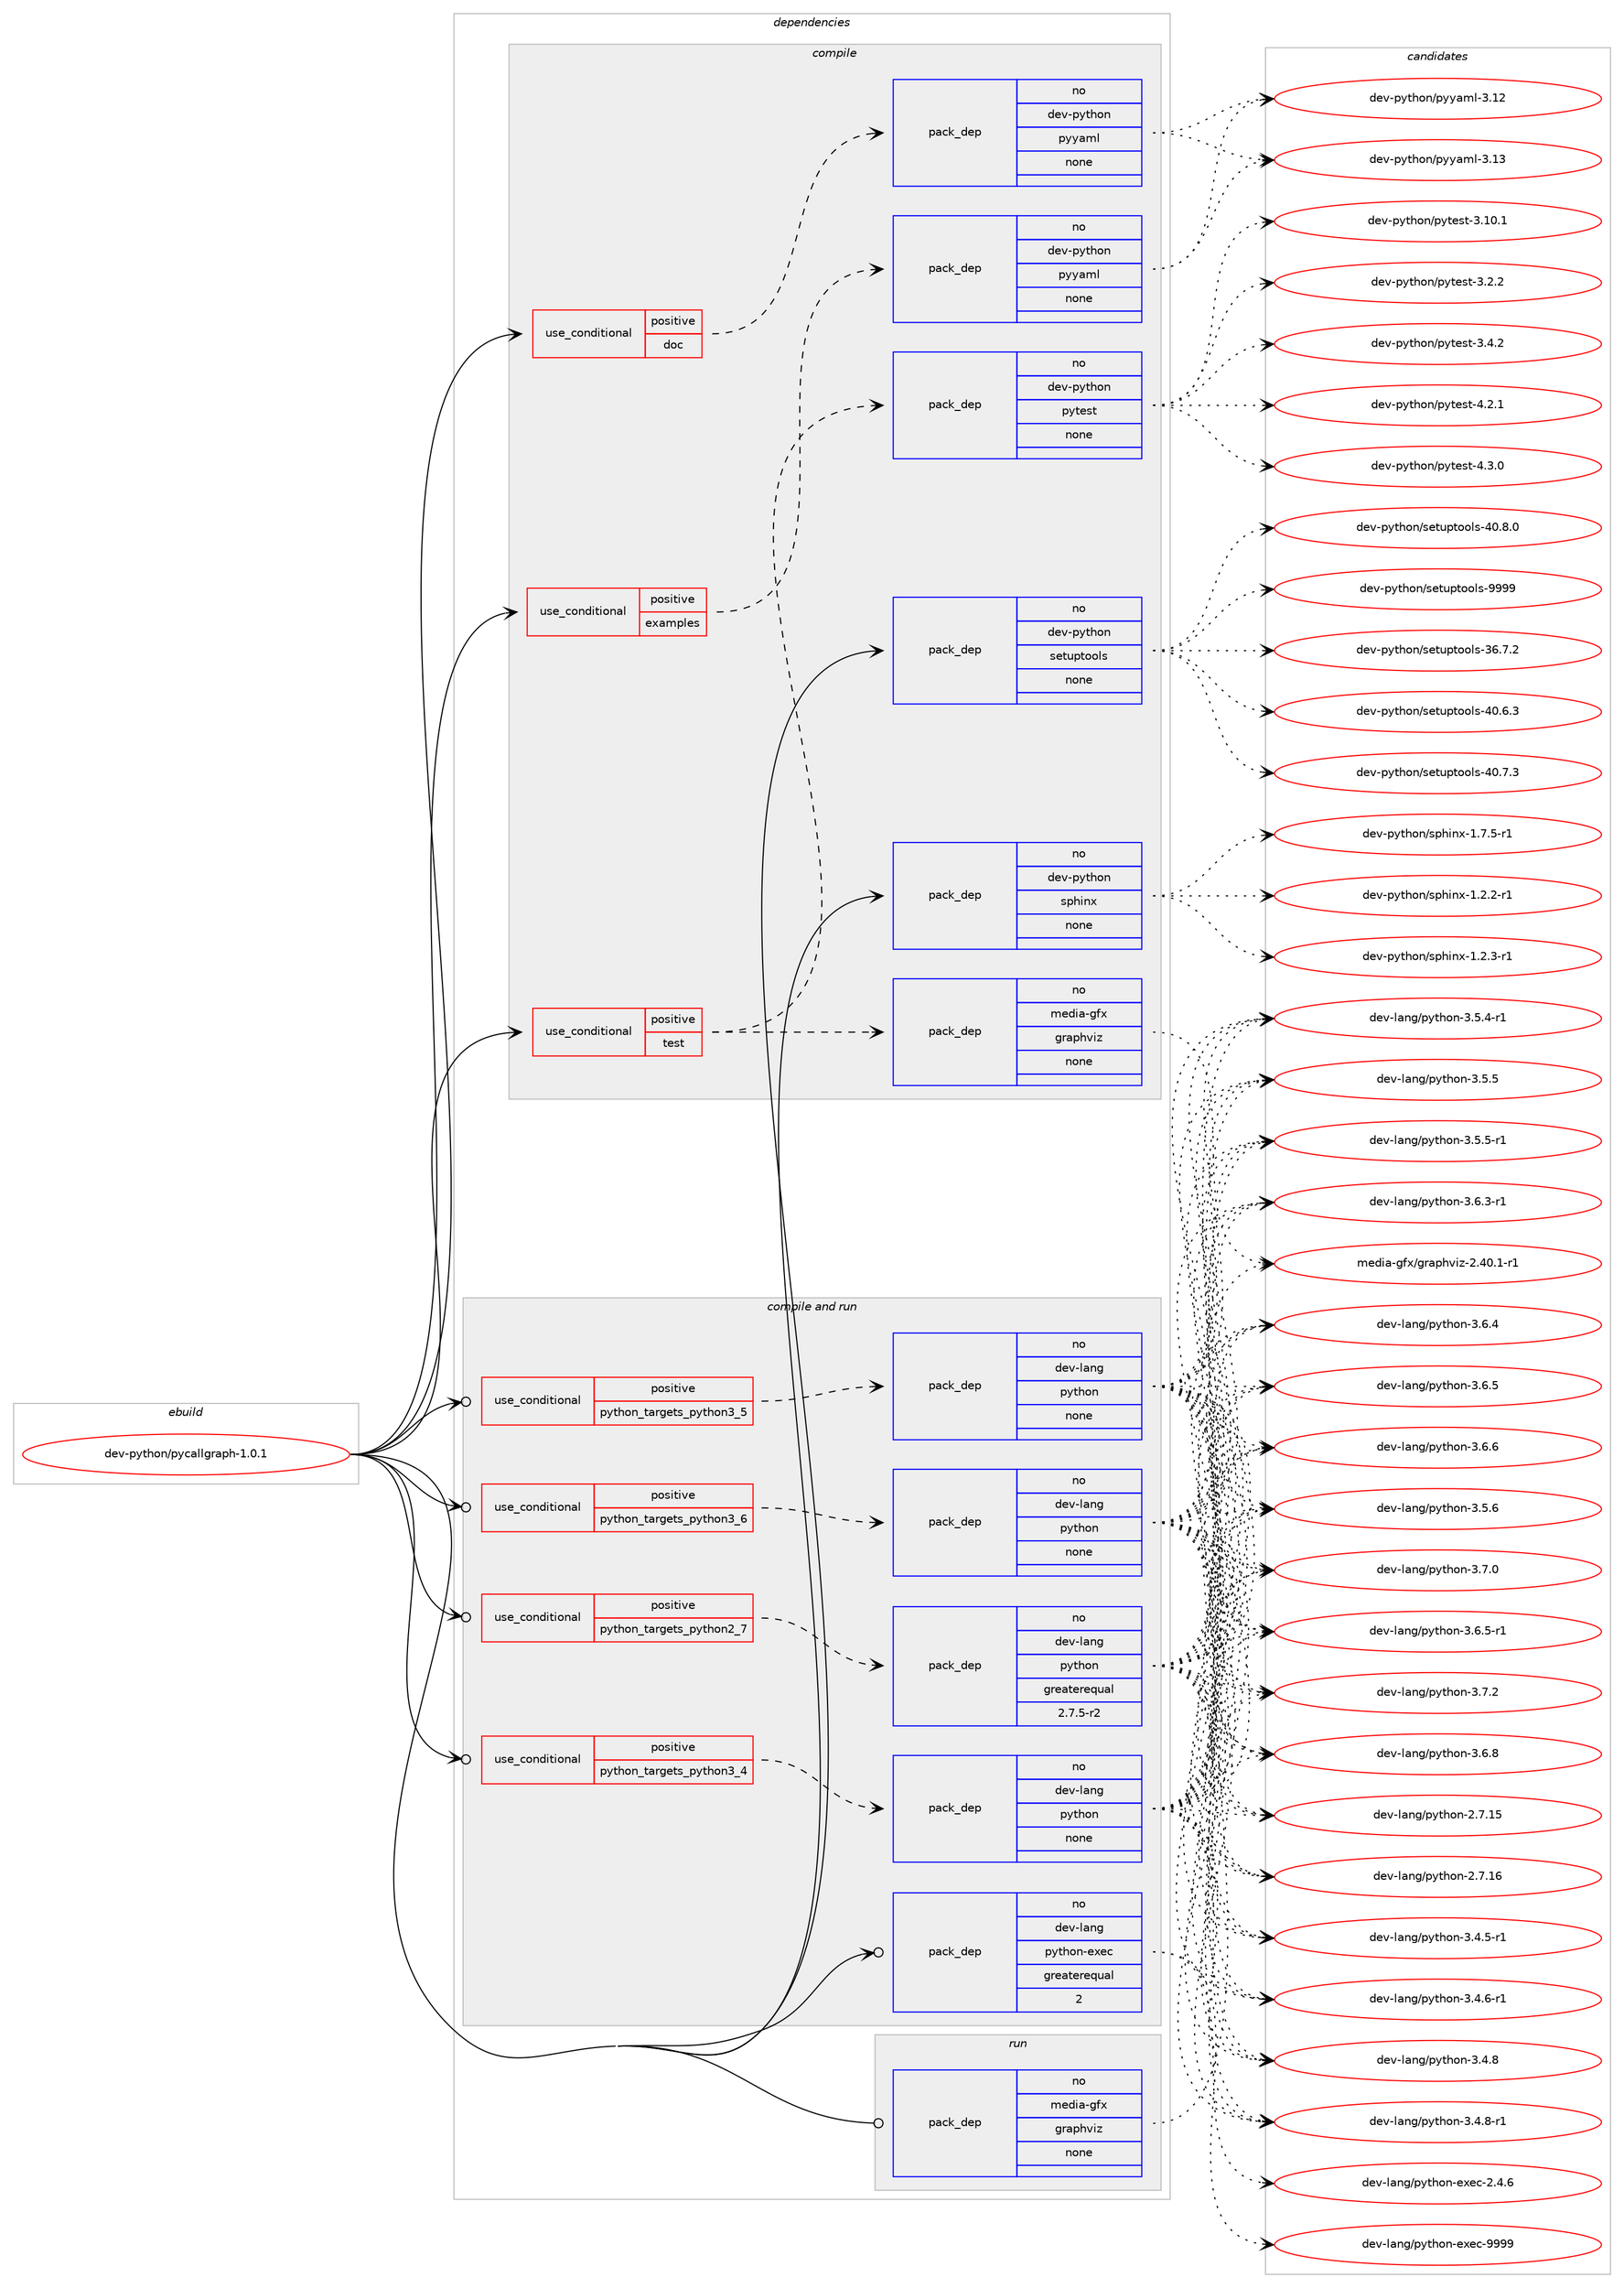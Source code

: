 digraph prolog {

# *************
# Graph options
# *************

newrank=true;
concentrate=true;
compound=true;
graph [rankdir=LR,fontname=Helvetica,fontsize=10,ranksep=1.5];#, ranksep=2.5, nodesep=0.2];
edge  [arrowhead=vee];
node  [fontname=Helvetica,fontsize=10];

# **********
# The ebuild
# **********

subgraph cluster_leftcol {
color=gray;
rank=same;
label=<<i>ebuild</i>>;
id [label="dev-python/pycallgraph-1.0.1", color=red, width=4, href="../dev-python/pycallgraph-1.0.1.svg"];
}

# ****************
# The dependencies
# ****************

subgraph cluster_midcol {
color=gray;
label=<<i>dependencies</i>>;
subgraph cluster_compile {
fillcolor="#eeeeee";
style=filled;
label=<<i>compile</i>>;
subgraph cond380317 {
dependency1427916 [label=<<TABLE BORDER="0" CELLBORDER="1" CELLSPACING="0" CELLPADDING="4"><TR><TD ROWSPAN="3" CELLPADDING="10">use_conditional</TD></TR><TR><TD>positive</TD></TR><TR><TD>doc</TD></TR></TABLE>>, shape=none, color=red];
subgraph pack1024285 {
dependency1427917 [label=<<TABLE BORDER="0" CELLBORDER="1" CELLSPACING="0" CELLPADDING="4" WIDTH="220"><TR><TD ROWSPAN="6" CELLPADDING="30">pack_dep</TD></TR><TR><TD WIDTH="110">no</TD></TR><TR><TD>dev-python</TD></TR><TR><TD>pyyaml</TD></TR><TR><TD>none</TD></TR><TR><TD></TD></TR></TABLE>>, shape=none, color=blue];
}
dependency1427916:e -> dependency1427917:w [weight=20,style="dashed",arrowhead="vee"];
}
id:e -> dependency1427916:w [weight=20,style="solid",arrowhead="vee"];
subgraph cond380318 {
dependency1427918 [label=<<TABLE BORDER="0" CELLBORDER="1" CELLSPACING="0" CELLPADDING="4"><TR><TD ROWSPAN="3" CELLPADDING="10">use_conditional</TD></TR><TR><TD>positive</TD></TR><TR><TD>examples</TD></TR></TABLE>>, shape=none, color=red];
subgraph pack1024286 {
dependency1427919 [label=<<TABLE BORDER="0" CELLBORDER="1" CELLSPACING="0" CELLPADDING="4" WIDTH="220"><TR><TD ROWSPAN="6" CELLPADDING="30">pack_dep</TD></TR><TR><TD WIDTH="110">no</TD></TR><TR><TD>dev-python</TD></TR><TR><TD>pyyaml</TD></TR><TR><TD>none</TD></TR><TR><TD></TD></TR></TABLE>>, shape=none, color=blue];
}
dependency1427918:e -> dependency1427919:w [weight=20,style="dashed",arrowhead="vee"];
}
id:e -> dependency1427918:w [weight=20,style="solid",arrowhead="vee"];
subgraph cond380319 {
dependency1427920 [label=<<TABLE BORDER="0" CELLBORDER="1" CELLSPACING="0" CELLPADDING="4"><TR><TD ROWSPAN="3" CELLPADDING="10">use_conditional</TD></TR><TR><TD>positive</TD></TR><TR><TD>test</TD></TR></TABLE>>, shape=none, color=red];
subgraph pack1024287 {
dependency1427921 [label=<<TABLE BORDER="0" CELLBORDER="1" CELLSPACING="0" CELLPADDING="4" WIDTH="220"><TR><TD ROWSPAN="6" CELLPADDING="30">pack_dep</TD></TR><TR><TD WIDTH="110">no</TD></TR><TR><TD>media-gfx</TD></TR><TR><TD>graphviz</TD></TR><TR><TD>none</TD></TR><TR><TD></TD></TR></TABLE>>, shape=none, color=blue];
}
dependency1427920:e -> dependency1427921:w [weight=20,style="dashed",arrowhead="vee"];
subgraph pack1024288 {
dependency1427922 [label=<<TABLE BORDER="0" CELLBORDER="1" CELLSPACING="0" CELLPADDING="4" WIDTH="220"><TR><TD ROWSPAN="6" CELLPADDING="30">pack_dep</TD></TR><TR><TD WIDTH="110">no</TD></TR><TR><TD>dev-python</TD></TR><TR><TD>pytest</TD></TR><TR><TD>none</TD></TR><TR><TD></TD></TR></TABLE>>, shape=none, color=blue];
}
dependency1427920:e -> dependency1427922:w [weight=20,style="dashed",arrowhead="vee"];
}
id:e -> dependency1427920:w [weight=20,style="solid",arrowhead="vee"];
subgraph pack1024289 {
dependency1427923 [label=<<TABLE BORDER="0" CELLBORDER="1" CELLSPACING="0" CELLPADDING="4" WIDTH="220"><TR><TD ROWSPAN="6" CELLPADDING="30">pack_dep</TD></TR><TR><TD WIDTH="110">no</TD></TR><TR><TD>dev-python</TD></TR><TR><TD>setuptools</TD></TR><TR><TD>none</TD></TR><TR><TD></TD></TR></TABLE>>, shape=none, color=blue];
}
id:e -> dependency1427923:w [weight=20,style="solid",arrowhead="vee"];
subgraph pack1024290 {
dependency1427924 [label=<<TABLE BORDER="0" CELLBORDER="1" CELLSPACING="0" CELLPADDING="4" WIDTH="220"><TR><TD ROWSPAN="6" CELLPADDING="30">pack_dep</TD></TR><TR><TD WIDTH="110">no</TD></TR><TR><TD>dev-python</TD></TR><TR><TD>sphinx</TD></TR><TR><TD>none</TD></TR><TR><TD></TD></TR></TABLE>>, shape=none, color=blue];
}
id:e -> dependency1427924:w [weight=20,style="solid",arrowhead="vee"];
}
subgraph cluster_compileandrun {
fillcolor="#eeeeee";
style=filled;
label=<<i>compile and run</i>>;
subgraph cond380320 {
dependency1427925 [label=<<TABLE BORDER="0" CELLBORDER="1" CELLSPACING="0" CELLPADDING="4"><TR><TD ROWSPAN="3" CELLPADDING="10">use_conditional</TD></TR><TR><TD>positive</TD></TR><TR><TD>python_targets_python2_7</TD></TR></TABLE>>, shape=none, color=red];
subgraph pack1024291 {
dependency1427926 [label=<<TABLE BORDER="0" CELLBORDER="1" CELLSPACING="0" CELLPADDING="4" WIDTH="220"><TR><TD ROWSPAN="6" CELLPADDING="30">pack_dep</TD></TR><TR><TD WIDTH="110">no</TD></TR><TR><TD>dev-lang</TD></TR><TR><TD>python</TD></TR><TR><TD>greaterequal</TD></TR><TR><TD>2.7.5-r2</TD></TR></TABLE>>, shape=none, color=blue];
}
dependency1427925:e -> dependency1427926:w [weight=20,style="dashed",arrowhead="vee"];
}
id:e -> dependency1427925:w [weight=20,style="solid",arrowhead="odotvee"];
subgraph cond380321 {
dependency1427927 [label=<<TABLE BORDER="0" CELLBORDER="1" CELLSPACING="0" CELLPADDING="4"><TR><TD ROWSPAN="3" CELLPADDING="10">use_conditional</TD></TR><TR><TD>positive</TD></TR><TR><TD>python_targets_python3_4</TD></TR></TABLE>>, shape=none, color=red];
subgraph pack1024292 {
dependency1427928 [label=<<TABLE BORDER="0" CELLBORDER="1" CELLSPACING="0" CELLPADDING="4" WIDTH="220"><TR><TD ROWSPAN="6" CELLPADDING="30">pack_dep</TD></TR><TR><TD WIDTH="110">no</TD></TR><TR><TD>dev-lang</TD></TR><TR><TD>python</TD></TR><TR><TD>none</TD></TR><TR><TD></TD></TR></TABLE>>, shape=none, color=blue];
}
dependency1427927:e -> dependency1427928:w [weight=20,style="dashed",arrowhead="vee"];
}
id:e -> dependency1427927:w [weight=20,style="solid",arrowhead="odotvee"];
subgraph cond380322 {
dependency1427929 [label=<<TABLE BORDER="0" CELLBORDER="1" CELLSPACING="0" CELLPADDING="4"><TR><TD ROWSPAN="3" CELLPADDING="10">use_conditional</TD></TR><TR><TD>positive</TD></TR><TR><TD>python_targets_python3_5</TD></TR></TABLE>>, shape=none, color=red];
subgraph pack1024293 {
dependency1427930 [label=<<TABLE BORDER="0" CELLBORDER="1" CELLSPACING="0" CELLPADDING="4" WIDTH="220"><TR><TD ROWSPAN="6" CELLPADDING="30">pack_dep</TD></TR><TR><TD WIDTH="110">no</TD></TR><TR><TD>dev-lang</TD></TR><TR><TD>python</TD></TR><TR><TD>none</TD></TR><TR><TD></TD></TR></TABLE>>, shape=none, color=blue];
}
dependency1427929:e -> dependency1427930:w [weight=20,style="dashed",arrowhead="vee"];
}
id:e -> dependency1427929:w [weight=20,style="solid",arrowhead="odotvee"];
subgraph cond380323 {
dependency1427931 [label=<<TABLE BORDER="0" CELLBORDER="1" CELLSPACING="0" CELLPADDING="4"><TR><TD ROWSPAN="3" CELLPADDING="10">use_conditional</TD></TR><TR><TD>positive</TD></TR><TR><TD>python_targets_python3_6</TD></TR></TABLE>>, shape=none, color=red];
subgraph pack1024294 {
dependency1427932 [label=<<TABLE BORDER="0" CELLBORDER="1" CELLSPACING="0" CELLPADDING="4" WIDTH="220"><TR><TD ROWSPAN="6" CELLPADDING="30">pack_dep</TD></TR><TR><TD WIDTH="110">no</TD></TR><TR><TD>dev-lang</TD></TR><TR><TD>python</TD></TR><TR><TD>none</TD></TR><TR><TD></TD></TR></TABLE>>, shape=none, color=blue];
}
dependency1427931:e -> dependency1427932:w [weight=20,style="dashed",arrowhead="vee"];
}
id:e -> dependency1427931:w [weight=20,style="solid",arrowhead="odotvee"];
subgraph pack1024295 {
dependency1427933 [label=<<TABLE BORDER="0" CELLBORDER="1" CELLSPACING="0" CELLPADDING="4" WIDTH="220"><TR><TD ROWSPAN="6" CELLPADDING="30">pack_dep</TD></TR><TR><TD WIDTH="110">no</TD></TR><TR><TD>dev-lang</TD></TR><TR><TD>python-exec</TD></TR><TR><TD>greaterequal</TD></TR><TR><TD>2</TD></TR></TABLE>>, shape=none, color=blue];
}
id:e -> dependency1427933:w [weight=20,style="solid",arrowhead="odotvee"];
}
subgraph cluster_run {
fillcolor="#eeeeee";
style=filled;
label=<<i>run</i>>;
subgraph pack1024296 {
dependency1427934 [label=<<TABLE BORDER="0" CELLBORDER="1" CELLSPACING="0" CELLPADDING="4" WIDTH="220"><TR><TD ROWSPAN="6" CELLPADDING="30">pack_dep</TD></TR><TR><TD WIDTH="110">no</TD></TR><TR><TD>media-gfx</TD></TR><TR><TD>graphviz</TD></TR><TR><TD>none</TD></TR><TR><TD></TD></TR></TABLE>>, shape=none, color=blue];
}
id:e -> dependency1427934:w [weight=20,style="solid",arrowhead="odot"];
}
}

# **************
# The candidates
# **************

subgraph cluster_choices {
rank=same;
color=gray;
label=<<i>candidates</i>>;

subgraph choice1024285 {
color=black;
nodesep=1;
choice1001011184511212111610411111047112121121971091084551464950 [label="dev-python/pyyaml-3.12", color=red, width=4,href="../dev-python/pyyaml-3.12.svg"];
choice1001011184511212111610411111047112121121971091084551464951 [label="dev-python/pyyaml-3.13", color=red, width=4,href="../dev-python/pyyaml-3.13.svg"];
dependency1427917:e -> choice1001011184511212111610411111047112121121971091084551464950:w [style=dotted,weight="100"];
dependency1427917:e -> choice1001011184511212111610411111047112121121971091084551464951:w [style=dotted,weight="100"];
}
subgraph choice1024286 {
color=black;
nodesep=1;
choice1001011184511212111610411111047112121121971091084551464950 [label="dev-python/pyyaml-3.12", color=red, width=4,href="../dev-python/pyyaml-3.12.svg"];
choice1001011184511212111610411111047112121121971091084551464951 [label="dev-python/pyyaml-3.13", color=red, width=4,href="../dev-python/pyyaml-3.13.svg"];
dependency1427919:e -> choice1001011184511212111610411111047112121121971091084551464950:w [style=dotted,weight="100"];
dependency1427919:e -> choice1001011184511212111610411111047112121121971091084551464951:w [style=dotted,weight="100"];
}
subgraph choice1024287 {
color=black;
nodesep=1;
choice10910110010597451031021204710311497112104118105122455046524846494511449 [label="media-gfx/graphviz-2.40.1-r1", color=red, width=4,href="../media-gfx/graphviz-2.40.1-r1.svg"];
dependency1427921:e -> choice10910110010597451031021204710311497112104118105122455046524846494511449:w [style=dotted,weight="100"];
}
subgraph choice1024288 {
color=black;
nodesep=1;
choice100101118451121211161041111104711212111610111511645514649484649 [label="dev-python/pytest-3.10.1", color=red, width=4,href="../dev-python/pytest-3.10.1.svg"];
choice1001011184511212111610411111047112121116101115116455146504650 [label="dev-python/pytest-3.2.2", color=red, width=4,href="../dev-python/pytest-3.2.2.svg"];
choice1001011184511212111610411111047112121116101115116455146524650 [label="dev-python/pytest-3.4.2", color=red, width=4,href="../dev-python/pytest-3.4.2.svg"];
choice1001011184511212111610411111047112121116101115116455246504649 [label="dev-python/pytest-4.2.1", color=red, width=4,href="../dev-python/pytest-4.2.1.svg"];
choice1001011184511212111610411111047112121116101115116455246514648 [label="dev-python/pytest-4.3.0", color=red, width=4,href="../dev-python/pytest-4.3.0.svg"];
dependency1427922:e -> choice100101118451121211161041111104711212111610111511645514649484649:w [style=dotted,weight="100"];
dependency1427922:e -> choice1001011184511212111610411111047112121116101115116455146504650:w [style=dotted,weight="100"];
dependency1427922:e -> choice1001011184511212111610411111047112121116101115116455146524650:w [style=dotted,weight="100"];
dependency1427922:e -> choice1001011184511212111610411111047112121116101115116455246504649:w [style=dotted,weight="100"];
dependency1427922:e -> choice1001011184511212111610411111047112121116101115116455246514648:w [style=dotted,weight="100"];
}
subgraph choice1024289 {
color=black;
nodesep=1;
choice100101118451121211161041111104711510111611711211611111110811545515446554650 [label="dev-python/setuptools-36.7.2", color=red, width=4,href="../dev-python/setuptools-36.7.2.svg"];
choice100101118451121211161041111104711510111611711211611111110811545524846544651 [label="dev-python/setuptools-40.6.3", color=red, width=4,href="../dev-python/setuptools-40.6.3.svg"];
choice100101118451121211161041111104711510111611711211611111110811545524846554651 [label="dev-python/setuptools-40.7.3", color=red, width=4,href="../dev-python/setuptools-40.7.3.svg"];
choice100101118451121211161041111104711510111611711211611111110811545524846564648 [label="dev-python/setuptools-40.8.0", color=red, width=4,href="../dev-python/setuptools-40.8.0.svg"];
choice10010111845112121116104111110471151011161171121161111111081154557575757 [label="dev-python/setuptools-9999", color=red, width=4,href="../dev-python/setuptools-9999.svg"];
dependency1427923:e -> choice100101118451121211161041111104711510111611711211611111110811545515446554650:w [style=dotted,weight="100"];
dependency1427923:e -> choice100101118451121211161041111104711510111611711211611111110811545524846544651:w [style=dotted,weight="100"];
dependency1427923:e -> choice100101118451121211161041111104711510111611711211611111110811545524846554651:w [style=dotted,weight="100"];
dependency1427923:e -> choice100101118451121211161041111104711510111611711211611111110811545524846564648:w [style=dotted,weight="100"];
dependency1427923:e -> choice10010111845112121116104111110471151011161171121161111111081154557575757:w [style=dotted,weight="100"];
}
subgraph choice1024290 {
color=black;
nodesep=1;
choice10010111845112121116104111110471151121041051101204549465046504511449 [label="dev-python/sphinx-1.2.2-r1", color=red, width=4,href="../dev-python/sphinx-1.2.2-r1.svg"];
choice10010111845112121116104111110471151121041051101204549465046514511449 [label="dev-python/sphinx-1.2.3-r1", color=red, width=4,href="../dev-python/sphinx-1.2.3-r1.svg"];
choice10010111845112121116104111110471151121041051101204549465546534511449 [label="dev-python/sphinx-1.7.5-r1", color=red, width=4,href="../dev-python/sphinx-1.7.5-r1.svg"];
dependency1427924:e -> choice10010111845112121116104111110471151121041051101204549465046504511449:w [style=dotted,weight="100"];
dependency1427924:e -> choice10010111845112121116104111110471151121041051101204549465046514511449:w [style=dotted,weight="100"];
dependency1427924:e -> choice10010111845112121116104111110471151121041051101204549465546534511449:w [style=dotted,weight="100"];
}
subgraph choice1024291 {
color=black;
nodesep=1;
choice10010111845108971101034711212111610411111045504655464953 [label="dev-lang/python-2.7.15", color=red, width=4,href="../dev-lang/python-2.7.15.svg"];
choice10010111845108971101034711212111610411111045504655464954 [label="dev-lang/python-2.7.16", color=red, width=4,href="../dev-lang/python-2.7.16.svg"];
choice1001011184510897110103471121211161041111104551465246534511449 [label="dev-lang/python-3.4.5-r1", color=red, width=4,href="../dev-lang/python-3.4.5-r1.svg"];
choice1001011184510897110103471121211161041111104551465246544511449 [label="dev-lang/python-3.4.6-r1", color=red, width=4,href="../dev-lang/python-3.4.6-r1.svg"];
choice100101118451089711010347112121116104111110455146524656 [label="dev-lang/python-3.4.8", color=red, width=4,href="../dev-lang/python-3.4.8.svg"];
choice1001011184510897110103471121211161041111104551465246564511449 [label="dev-lang/python-3.4.8-r1", color=red, width=4,href="../dev-lang/python-3.4.8-r1.svg"];
choice1001011184510897110103471121211161041111104551465346524511449 [label="dev-lang/python-3.5.4-r1", color=red, width=4,href="../dev-lang/python-3.5.4-r1.svg"];
choice100101118451089711010347112121116104111110455146534653 [label="dev-lang/python-3.5.5", color=red, width=4,href="../dev-lang/python-3.5.5.svg"];
choice1001011184510897110103471121211161041111104551465346534511449 [label="dev-lang/python-3.5.5-r1", color=red, width=4,href="../dev-lang/python-3.5.5-r1.svg"];
choice100101118451089711010347112121116104111110455146534654 [label="dev-lang/python-3.5.6", color=red, width=4,href="../dev-lang/python-3.5.6.svg"];
choice1001011184510897110103471121211161041111104551465446514511449 [label="dev-lang/python-3.6.3-r1", color=red, width=4,href="../dev-lang/python-3.6.3-r1.svg"];
choice100101118451089711010347112121116104111110455146544652 [label="dev-lang/python-3.6.4", color=red, width=4,href="../dev-lang/python-3.6.4.svg"];
choice100101118451089711010347112121116104111110455146544653 [label="dev-lang/python-3.6.5", color=red, width=4,href="../dev-lang/python-3.6.5.svg"];
choice1001011184510897110103471121211161041111104551465446534511449 [label="dev-lang/python-3.6.5-r1", color=red, width=4,href="../dev-lang/python-3.6.5-r1.svg"];
choice100101118451089711010347112121116104111110455146544654 [label="dev-lang/python-3.6.6", color=red, width=4,href="../dev-lang/python-3.6.6.svg"];
choice100101118451089711010347112121116104111110455146544656 [label="dev-lang/python-3.6.8", color=red, width=4,href="../dev-lang/python-3.6.8.svg"];
choice100101118451089711010347112121116104111110455146554648 [label="dev-lang/python-3.7.0", color=red, width=4,href="../dev-lang/python-3.7.0.svg"];
choice100101118451089711010347112121116104111110455146554650 [label="dev-lang/python-3.7.2", color=red, width=4,href="../dev-lang/python-3.7.2.svg"];
dependency1427926:e -> choice10010111845108971101034711212111610411111045504655464953:w [style=dotted,weight="100"];
dependency1427926:e -> choice10010111845108971101034711212111610411111045504655464954:w [style=dotted,weight="100"];
dependency1427926:e -> choice1001011184510897110103471121211161041111104551465246534511449:w [style=dotted,weight="100"];
dependency1427926:e -> choice1001011184510897110103471121211161041111104551465246544511449:w [style=dotted,weight="100"];
dependency1427926:e -> choice100101118451089711010347112121116104111110455146524656:w [style=dotted,weight="100"];
dependency1427926:e -> choice1001011184510897110103471121211161041111104551465246564511449:w [style=dotted,weight="100"];
dependency1427926:e -> choice1001011184510897110103471121211161041111104551465346524511449:w [style=dotted,weight="100"];
dependency1427926:e -> choice100101118451089711010347112121116104111110455146534653:w [style=dotted,weight="100"];
dependency1427926:e -> choice1001011184510897110103471121211161041111104551465346534511449:w [style=dotted,weight="100"];
dependency1427926:e -> choice100101118451089711010347112121116104111110455146534654:w [style=dotted,weight="100"];
dependency1427926:e -> choice1001011184510897110103471121211161041111104551465446514511449:w [style=dotted,weight="100"];
dependency1427926:e -> choice100101118451089711010347112121116104111110455146544652:w [style=dotted,weight="100"];
dependency1427926:e -> choice100101118451089711010347112121116104111110455146544653:w [style=dotted,weight="100"];
dependency1427926:e -> choice1001011184510897110103471121211161041111104551465446534511449:w [style=dotted,weight="100"];
dependency1427926:e -> choice100101118451089711010347112121116104111110455146544654:w [style=dotted,weight="100"];
dependency1427926:e -> choice100101118451089711010347112121116104111110455146544656:w [style=dotted,weight="100"];
dependency1427926:e -> choice100101118451089711010347112121116104111110455146554648:w [style=dotted,weight="100"];
dependency1427926:e -> choice100101118451089711010347112121116104111110455146554650:w [style=dotted,weight="100"];
}
subgraph choice1024292 {
color=black;
nodesep=1;
choice10010111845108971101034711212111610411111045504655464953 [label="dev-lang/python-2.7.15", color=red, width=4,href="../dev-lang/python-2.7.15.svg"];
choice10010111845108971101034711212111610411111045504655464954 [label="dev-lang/python-2.7.16", color=red, width=4,href="../dev-lang/python-2.7.16.svg"];
choice1001011184510897110103471121211161041111104551465246534511449 [label="dev-lang/python-3.4.5-r1", color=red, width=4,href="../dev-lang/python-3.4.5-r1.svg"];
choice1001011184510897110103471121211161041111104551465246544511449 [label="dev-lang/python-3.4.6-r1", color=red, width=4,href="../dev-lang/python-3.4.6-r1.svg"];
choice100101118451089711010347112121116104111110455146524656 [label="dev-lang/python-3.4.8", color=red, width=4,href="../dev-lang/python-3.4.8.svg"];
choice1001011184510897110103471121211161041111104551465246564511449 [label="dev-lang/python-3.4.8-r1", color=red, width=4,href="../dev-lang/python-3.4.8-r1.svg"];
choice1001011184510897110103471121211161041111104551465346524511449 [label="dev-lang/python-3.5.4-r1", color=red, width=4,href="../dev-lang/python-3.5.4-r1.svg"];
choice100101118451089711010347112121116104111110455146534653 [label="dev-lang/python-3.5.5", color=red, width=4,href="../dev-lang/python-3.5.5.svg"];
choice1001011184510897110103471121211161041111104551465346534511449 [label="dev-lang/python-3.5.5-r1", color=red, width=4,href="../dev-lang/python-3.5.5-r1.svg"];
choice100101118451089711010347112121116104111110455146534654 [label="dev-lang/python-3.5.6", color=red, width=4,href="../dev-lang/python-3.5.6.svg"];
choice1001011184510897110103471121211161041111104551465446514511449 [label="dev-lang/python-3.6.3-r1", color=red, width=4,href="../dev-lang/python-3.6.3-r1.svg"];
choice100101118451089711010347112121116104111110455146544652 [label="dev-lang/python-3.6.4", color=red, width=4,href="../dev-lang/python-3.6.4.svg"];
choice100101118451089711010347112121116104111110455146544653 [label="dev-lang/python-3.6.5", color=red, width=4,href="../dev-lang/python-3.6.5.svg"];
choice1001011184510897110103471121211161041111104551465446534511449 [label="dev-lang/python-3.6.5-r1", color=red, width=4,href="../dev-lang/python-3.6.5-r1.svg"];
choice100101118451089711010347112121116104111110455146544654 [label="dev-lang/python-3.6.6", color=red, width=4,href="../dev-lang/python-3.6.6.svg"];
choice100101118451089711010347112121116104111110455146544656 [label="dev-lang/python-3.6.8", color=red, width=4,href="../dev-lang/python-3.6.8.svg"];
choice100101118451089711010347112121116104111110455146554648 [label="dev-lang/python-3.7.0", color=red, width=4,href="../dev-lang/python-3.7.0.svg"];
choice100101118451089711010347112121116104111110455146554650 [label="dev-lang/python-3.7.2", color=red, width=4,href="../dev-lang/python-3.7.2.svg"];
dependency1427928:e -> choice10010111845108971101034711212111610411111045504655464953:w [style=dotted,weight="100"];
dependency1427928:e -> choice10010111845108971101034711212111610411111045504655464954:w [style=dotted,weight="100"];
dependency1427928:e -> choice1001011184510897110103471121211161041111104551465246534511449:w [style=dotted,weight="100"];
dependency1427928:e -> choice1001011184510897110103471121211161041111104551465246544511449:w [style=dotted,weight="100"];
dependency1427928:e -> choice100101118451089711010347112121116104111110455146524656:w [style=dotted,weight="100"];
dependency1427928:e -> choice1001011184510897110103471121211161041111104551465246564511449:w [style=dotted,weight="100"];
dependency1427928:e -> choice1001011184510897110103471121211161041111104551465346524511449:w [style=dotted,weight="100"];
dependency1427928:e -> choice100101118451089711010347112121116104111110455146534653:w [style=dotted,weight="100"];
dependency1427928:e -> choice1001011184510897110103471121211161041111104551465346534511449:w [style=dotted,weight="100"];
dependency1427928:e -> choice100101118451089711010347112121116104111110455146534654:w [style=dotted,weight="100"];
dependency1427928:e -> choice1001011184510897110103471121211161041111104551465446514511449:w [style=dotted,weight="100"];
dependency1427928:e -> choice100101118451089711010347112121116104111110455146544652:w [style=dotted,weight="100"];
dependency1427928:e -> choice100101118451089711010347112121116104111110455146544653:w [style=dotted,weight="100"];
dependency1427928:e -> choice1001011184510897110103471121211161041111104551465446534511449:w [style=dotted,weight="100"];
dependency1427928:e -> choice100101118451089711010347112121116104111110455146544654:w [style=dotted,weight="100"];
dependency1427928:e -> choice100101118451089711010347112121116104111110455146544656:w [style=dotted,weight="100"];
dependency1427928:e -> choice100101118451089711010347112121116104111110455146554648:w [style=dotted,weight="100"];
dependency1427928:e -> choice100101118451089711010347112121116104111110455146554650:w [style=dotted,weight="100"];
}
subgraph choice1024293 {
color=black;
nodesep=1;
choice10010111845108971101034711212111610411111045504655464953 [label="dev-lang/python-2.7.15", color=red, width=4,href="../dev-lang/python-2.7.15.svg"];
choice10010111845108971101034711212111610411111045504655464954 [label="dev-lang/python-2.7.16", color=red, width=4,href="../dev-lang/python-2.7.16.svg"];
choice1001011184510897110103471121211161041111104551465246534511449 [label="dev-lang/python-3.4.5-r1", color=red, width=4,href="../dev-lang/python-3.4.5-r1.svg"];
choice1001011184510897110103471121211161041111104551465246544511449 [label="dev-lang/python-3.4.6-r1", color=red, width=4,href="../dev-lang/python-3.4.6-r1.svg"];
choice100101118451089711010347112121116104111110455146524656 [label="dev-lang/python-3.4.8", color=red, width=4,href="../dev-lang/python-3.4.8.svg"];
choice1001011184510897110103471121211161041111104551465246564511449 [label="dev-lang/python-3.4.8-r1", color=red, width=4,href="../dev-lang/python-3.4.8-r1.svg"];
choice1001011184510897110103471121211161041111104551465346524511449 [label="dev-lang/python-3.5.4-r1", color=red, width=4,href="../dev-lang/python-3.5.4-r1.svg"];
choice100101118451089711010347112121116104111110455146534653 [label="dev-lang/python-3.5.5", color=red, width=4,href="../dev-lang/python-3.5.5.svg"];
choice1001011184510897110103471121211161041111104551465346534511449 [label="dev-lang/python-3.5.5-r1", color=red, width=4,href="../dev-lang/python-3.5.5-r1.svg"];
choice100101118451089711010347112121116104111110455146534654 [label="dev-lang/python-3.5.6", color=red, width=4,href="../dev-lang/python-3.5.6.svg"];
choice1001011184510897110103471121211161041111104551465446514511449 [label="dev-lang/python-3.6.3-r1", color=red, width=4,href="../dev-lang/python-3.6.3-r1.svg"];
choice100101118451089711010347112121116104111110455146544652 [label="dev-lang/python-3.6.4", color=red, width=4,href="../dev-lang/python-3.6.4.svg"];
choice100101118451089711010347112121116104111110455146544653 [label="dev-lang/python-3.6.5", color=red, width=4,href="../dev-lang/python-3.6.5.svg"];
choice1001011184510897110103471121211161041111104551465446534511449 [label="dev-lang/python-3.6.5-r1", color=red, width=4,href="../dev-lang/python-3.6.5-r1.svg"];
choice100101118451089711010347112121116104111110455146544654 [label="dev-lang/python-3.6.6", color=red, width=4,href="../dev-lang/python-3.6.6.svg"];
choice100101118451089711010347112121116104111110455146544656 [label="dev-lang/python-3.6.8", color=red, width=4,href="../dev-lang/python-3.6.8.svg"];
choice100101118451089711010347112121116104111110455146554648 [label="dev-lang/python-3.7.0", color=red, width=4,href="../dev-lang/python-3.7.0.svg"];
choice100101118451089711010347112121116104111110455146554650 [label="dev-lang/python-3.7.2", color=red, width=4,href="../dev-lang/python-3.7.2.svg"];
dependency1427930:e -> choice10010111845108971101034711212111610411111045504655464953:w [style=dotted,weight="100"];
dependency1427930:e -> choice10010111845108971101034711212111610411111045504655464954:w [style=dotted,weight="100"];
dependency1427930:e -> choice1001011184510897110103471121211161041111104551465246534511449:w [style=dotted,weight="100"];
dependency1427930:e -> choice1001011184510897110103471121211161041111104551465246544511449:w [style=dotted,weight="100"];
dependency1427930:e -> choice100101118451089711010347112121116104111110455146524656:w [style=dotted,weight="100"];
dependency1427930:e -> choice1001011184510897110103471121211161041111104551465246564511449:w [style=dotted,weight="100"];
dependency1427930:e -> choice1001011184510897110103471121211161041111104551465346524511449:w [style=dotted,weight="100"];
dependency1427930:e -> choice100101118451089711010347112121116104111110455146534653:w [style=dotted,weight="100"];
dependency1427930:e -> choice1001011184510897110103471121211161041111104551465346534511449:w [style=dotted,weight="100"];
dependency1427930:e -> choice100101118451089711010347112121116104111110455146534654:w [style=dotted,weight="100"];
dependency1427930:e -> choice1001011184510897110103471121211161041111104551465446514511449:w [style=dotted,weight="100"];
dependency1427930:e -> choice100101118451089711010347112121116104111110455146544652:w [style=dotted,weight="100"];
dependency1427930:e -> choice100101118451089711010347112121116104111110455146544653:w [style=dotted,weight="100"];
dependency1427930:e -> choice1001011184510897110103471121211161041111104551465446534511449:w [style=dotted,weight="100"];
dependency1427930:e -> choice100101118451089711010347112121116104111110455146544654:w [style=dotted,weight="100"];
dependency1427930:e -> choice100101118451089711010347112121116104111110455146544656:w [style=dotted,weight="100"];
dependency1427930:e -> choice100101118451089711010347112121116104111110455146554648:w [style=dotted,weight="100"];
dependency1427930:e -> choice100101118451089711010347112121116104111110455146554650:w [style=dotted,weight="100"];
}
subgraph choice1024294 {
color=black;
nodesep=1;
choice10010111845108971101034711212111610411111045504655464953 [label="dev-lang/python-2.7.15", color=red, width=4,href="../dev-lang/python-2.7.15.svg"];
choice10010111845108971101034711212111610411111045504655464954 [label="dev-lang/python-2.7.16", color=red, width=4,href="../dev-lang/python-2.7.16.svg"];
choice1001011184510897110103471121211161041111104551465246534511449 [label="dev-lang/python-3.4.5-r1", color=red, width=4,href="../dev-lang/python-3.4.5-r1.svg"];
choice1001011184510897110103471121211161041111104551465246544511449 [label="dev-lang/python-3.4.6-r1", color=red, width=4,href="../dev-lang/python-3.4.6-r1.svg"];
choice100101118451089711010347112121116104111110455146524656 [label="dev-lang/python-3.4.8", color=red, width=4,href="../dev-lang/python-3.4.8.svg"];
choice1001011184510897110103471121211161041111104551465246564511449 [label="dev-lang/python-3.4.8-r1", color=red, width=4,href="../dev-lang/python-3.4.8-r1.svg"];
choice1001011184510897110103471121211161041111104551465346524511449 [label="dev-lang/python-3.5.4-r1", color=red, width=4,href="../dev-lang/python-3.5.4-r1.svg"];
choice100101118451089711010347112121116104111110455146534653 [label="dev-lang/python-3.5.5", color=red, width=4,href="../dev-lang/python-3.5.5.svg"];
choice1001011184510897110103471121211161041111104551465346534511449 [label="dev-lang/python-3.5.5-r1", color=red, width=4,href="../dev-lang/python-3.5.5-r1.svg"];
choice100101118451089711010347112121116104111110455146534654 [label="dev-lang/python-3.5.6", color=red, width=4,href="../dev-lang/python-3.5.6.svg"];
choice1001011184510897110103471121211161041111104551465446514511449 [label="dev-lang/python-3.6.3-r1", color=red, width=4,href="../dev-lang/python-3.6.3-r1.svg"];
choice100101118451089711010347112121116104111110455146544652 [label="dev-lang/python-3.6.4", color=red, width=4,href="../dev-lang/python-3.6.4.svg"];
choice100101118451089711010347112121116104111110455146544653 [label="dev-lang/python-3.6.5", color=red, width=4,href="../dev-lang/python-3.6.5.svg"];
choice1001011184510897110103471121211161041111104551465446534511449 [label="dev-lang/python-3.6.5-r1", color=red, width=4,href="../dev-lang/python-3.6.5-r1.svg"];
choice100101118451089711010347112121116104111110455146544654 [label="dev-lang/python-3.6.6", color=red, width=4,href="../dev-lang/python-3.6.6.svg"];
choice100101118451089711010347112121116104111110455146544656 [label="dev-lang/python-3.6.8", color=red, width=4,href="../dev-lang/python-3.6.8.svg"];
choice100101118451089711010347112121116104111110455146554648 [label="dev-lang/python-3.7.0", color=red, width=4,href="../dev-lang/python-3.7.0.svg"];
choice100101118451089711010347112121116104111110455146554650 [label="dev-lang/python-3.7.2", color=red, width=4,href="../dev-lang/python-3.7.2.svg"];
dependency1427932:e -> choice10010111845108971101034711212111610411111045504655464953:w [style=dotted,weight="100"];
dependency1427932:e -> choice10010111845108971101034711212111610411111045504655464954:w [style=dotted,weight="100"];
dependency1427932:e -> choice1001011184510897110103471121211161041111104551465246534511449:w [style=dotted,weight="100"];
dependency1427932:e -> choice1001011184510897110103471121211161041111104551465246544511449:w [style=dotted,weight="100"];
dependency1427932:e -> choice100101118451089711010347112121116104111110455146524656:w [style=dotted,weight="100"];
dependency1427932:e -> choice1001011184510897110103471121211161041111104551465246564511449:w [style=dotted,weight="100"];
dependency1427932:e -> choice1001011184510897110103471121211161041111104551465346524511449:w [style=dotted,weight="100"];
dependency1427932:e -> choice100101118451089711010347112121116104111110455146534653:w [style=dotted,weight="100"];
dependency1427932:e -> choice1001011184510897110103471121211161041111104551465346534511449:w [style=dotted,weight="100"];
dependency1427932:e -> choice100101118451089711010347112121116104111110455146534654:w [style=dotted,weight="100"];
dependency1427932:e -> choice1001011184510897110103471121211161041111104551465446514511449:w [style=dotted,weight="100"];
dependency1427932:e -> choice100101118451089711010347112121116104111110455146544652:w [style=dotted,weight="100"];
dependency1427932:e -> choice100101118451089711010347112121116104111110455146544653:w [style=dotted,weight="100"];
dependency1427932:e -> choice1001011184510897110103471121211161041111104551465446534511449:w [style=dotted,weight="100"];
dependency1427932:e -> choice100101118451089711010347112121116104111110455146544654:w [style=dotted,weight="100"];
dependency1427932:e -> choice100101118451089711010347112121116104111110455146544656:w [style=dotted,weight="100"];
dependency1427932:e -> choice100101118451089711010347112121116104111110455146554648:w [style=dotted,weight="100"];
dependency1427932:e -> choice100101118451089711010347112121116104111110455146554650:w [style=dotted,weight="100"];
}
subgraph choice1024295 {
color=black;
nodesep=1;
choice1001011184510897110103471121211161041111104510112010199455046524654 [label="dev-lang/python-exec-2.4.6", color=red, width=4,href="../dev-lang/python-exec-2.4.6.svg"];
choice10010111845108971101034711212111610411111045101120101994557575757 [label="dev-lang/python-exec-9999", color=red, width=4,href="../dev-lang/python-exec-9999.svg"];
dependency1427933:e -> choice1001011184510897110103471121211161041111104510112010199455046524654:w [style=dotted,weight="100"];
dependency1427933:e -> choice10010111845108971101034711212111610411111045101120101994557575757:w [style=dotted,weight="100"];
}
subgraph choice1024296 {
color=black;
nodesep=1;
choice10910110010597451031021204710311497112104118105122455046524846494511449 [label="media-gfx/graphviz-2.40.1-r1", color=red, width=4,href="../media-gfx/graphviz-2.40.1-r1.svg"];
dependency1427934:e -> choice10910110010597451031021204710311497112104118105122455046524846494511449:w [style=dotted,weight="100"];
}
}

}
